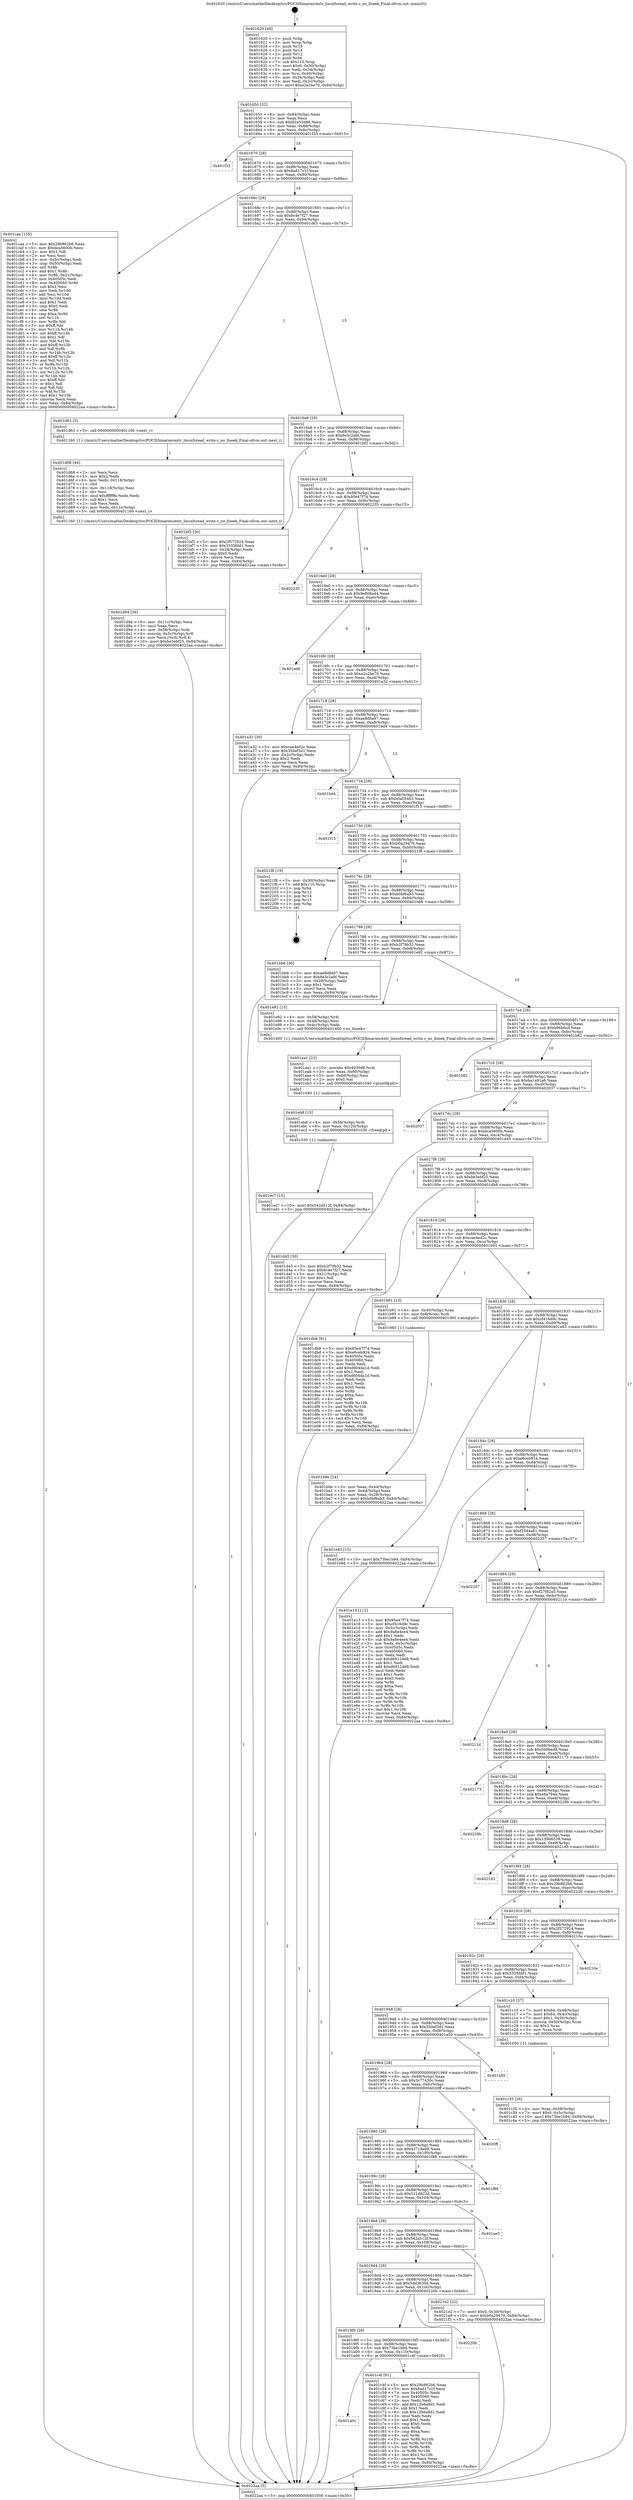 digraph "0x401620" {
  label = "0x401620 (/mnt/c/Users/mathe/Desktop/tcc/POCII/binaries/extr_linuxfsread_write.c_no_llseek_Final-ollvm.out::main(0))"
  labelloc = "t"
  node[shape=record]

  Entry [label="",width=0.3,height=0.3,shape=circle,fillcolor=black,style=filled]
  "0x401650" [label="{
     0x401650 [32]\l
     | [instrs]\l
     &nbsp;&nbsp;0x401650 \<+6\>: mov -0x84(%rbp),%eax\l
     &nbsp;&nbsp;0x401656 \<+2\>: mov %eax,%ecx\l
     &nbsp;&nbsp;0x401658 \<+6\>: sub $0x82e53d88,%ecx\l
     &nbsp;&nbsp;0x40165e \<+6\>: mov %eax,-0x88(%rbp)\l
     &nbsp;&nbsp;0x401664 \<+6\>: mov %ecx,-0x8c(%rbp)\l
     &nbsp;&nbsp;0x40166a \<+6\>: je 0000000000401f33 \<main+0x913\>\l
  }"]
  "0x401f33" [label="{
     0x401f33\l
  }", style=dashed]
  "0x401670" [label="{
     0x401670 [28]\l
     | [instrs]\l
     &nbsp;&nbsp;0x401670 \<+5\>: jmp 0000000000401675 \<main+0x55\>\l
     &nbsp;&nbsp;0x401675 \<+6\>: mov -0x88(%rbp),%eax\l
     &nbsp;&nbsp;0x40167b \<+5\>: sub $0x8ad17c1f,%eax\l
     &nbsp;&nbsp;0x401680 \<+6\>: mov %eax,-0x90(%rbp)\l
     &nbsp;&nbsp;0x401686 \<+6\>: je 0000000000401caa \<main+0x68a\>\l
  }"]
  Exit [label="",width=0.3,height=0.3,shape=circle,fillcolor=black,style=filled,peripheries=2]
  "0x401caa" [label="{
     0x401caa [155]\l
     | [instrs]\l
     &nbsp;&nbsp;0x401caa \<+5\>: mov $0x29b862b6,%eax\l
     &nbsp;&nbsp;0x401caf \<+5\>: mov $0xbca5600b,%ecx\l
     &nbsp;&nbsp;0x401cb4 \<+2\>: mov $0x1,%dl\l
     &nbsp;&nbsp;0x401cb6 \<+2\>: xor %esi,%esi\l
     &nbsp;&nbsp;0x401cb8 \<+3\>: mov -0x5c(%rbp),%edi\l
     &nbsp;&nbsp;0x401cbb \<+3\>: cmp -0x50(%rbp),%edi\l
     &nbsp;&nbsp;0x401cbe \<+4\>: setl %r8b\l
     &nbsp;&nbsp;0x401cc2 \<+4\>: and $0x1,%r8b\l
     &nbsp;&nbsp;0x401cc6 \<+4\>: mov %r8b,-0x21(%rbp)\l
     &nbsp;&nbsp;0x401cca \<+7\>: mov 0x40505c,%edi\l
     &nbsp;&nbsp;0x401cd1 \<+8\>: mov 0x405060,%r9d\l
     &nbsp;&nbsp;0x401cd9 \<+3\>: sub $0x1,%esi\l
     &nbsp;&nbsp;0x401cdc \<+3\>: mov %edi,%r10d\l
     &nbsp;&nbsp;0x401cdf \<+3\>: add %esi,%r10d\l
     &nbsp;&nbsp;0x401ce2 \<+4\>: imul %r10d,%edi\l
     &nbsp;&nbsp;0x401ce6 \<+3\>: and $0x1,%edi\l
     &nbsp;&nbsp;0x401ce9 \<+3\>: cmp $0x0,%edi\l
     &nbsp;&nbsp;0x401cec \<+4\>: sete %r8b\l
     &nbsp;&nbsp;0x401cf0 \<+4\>: cmp $0xa,%r9d\l
     &nbsp;&nbsp;0x401cf4 \<+4\>: setl %r11b\l
     &nbsp;&nbsp;0x401cf8 \<+3\>: mov %r8b,%bl\l
     &nbsp;&nbsp;0x401cfb \<+3\>: xor $0xff,%bl\l
     &nbsp;&nbsp;0x401cfe \<+3\>: mov %r11b,%r14b\l
     &nbsp;&nbsp;0x401d01 \<+4\>: xor $0xff,%r14b\l
     &nbsp;&nbsp;0x401d05 \<+3\>: xor $0x1,%dl\l
     &nbsp;&nbsp;0x401d08 \<+3\>: mov %bl,%r15b\l
     &nbsp;&nbsp;0x401d0b \<+4\>: and $0xff,%r15b\l
     &nbsp;&nbsp;0x401d0f \<+3\>: and %dl,%r8b\l
     &nbsp;&nbsp;0x401d12 \<+3\>: mov %r14b,%r12b\l
     &nbsp;&nbsp;0x401d15 \<+4\>: and $0xff,%r12b\l
     &nbsp;&nbsp;0x401d19 \<+3\>: and %dl,%r11b\l
     &nbsp;&nbsp;0x401d1c \<+3\>: or %r8b,%r15b\l
     &nbsp;&nbsp;0x401d1f \<+3\>: or %r11b,%r12b\l
     &nbsp;&nbsp;0x401d22 \<+3\>: xor %r12b,%r15b\l
     &nbsp;&nbsp;0x401d25 \<+3\>: or %r14b,%bl\l
     &nbsp;&nbsp;0x401d28 \<+3\>: xor $0xff,%bl\l
     &nbsp;&nbsp;0x401d2b \<+3\>: or $0x1,%dl\l
     &nbsp;&nbsp;0x401d2e \<+2\>: and %dl,%bl\l
     &nbsp;&nbsp;0x401d30 \<+3\>: or %bl,%r15b\l
     &nbsp;&nbsp;0x401d33 \<+4\>: test $0x1,%r15b\l
     &nbsp;&nbsp;0x401d37 \<+3\>: cmovne %ecx,%eax\l
     &nbsp;&nbsp;0x401d3a \<+6\>: mov %eax,-0x84(%rbp)\l
     &nbsp;&nbsp;0x401d40 \<+5\>: jmp 00000000004022aa \<main+0xc8a\>\l
  }"]
  "0x40168c" [label="{
     0x40168c [28]\l
     | [instrs]\l
     &nbsp;&nbsp;0x40168c \<+5\>: jmp 0000000000401691 \<main+0x71\>\l
     &nbsp;&nbsp;0x401691 \<+6\>: mov -0x88(%rbp),%eax\l
     &nbsp;&nbsp;0x401697 \<+5\>: sub $0x8c4e7f27,%eax\l
     &nbsp;&nbsp;0x40169c \<+6\>: mov %eax,-0x94(%rbp)\l
     &nbsp;&nbsp;0x4016a2 \<+6\>: je 0000000000401d63 \<main+0x743\>\l
  }"]
  "0x401ec7" [label="{
     0x401ec7 [15]\l
     | [instrs]\l
     &nbsp;&nbsp;0x401ec7 \<+10\>: movl $0x542a512f,-0x84(%rbp)\l
     &nbsp;&nbsp;0x401ed1 \<+5\>: jmp 00000000004022aa \<main+0xc8a\>\l
  }"]
  "0x401d63" [label="{
     0x401d63 [5]\l
     | [instrs]\l
     &nbsp;&nbsp;0x401d63 \<+5\>: call 0000000000401160 \<next_i\>\l
     | [calls]\l
     &nbsp;&nbsp;0x401160 \{1\} (/mnt/c/Users/mathe/Desktop/tcc/POCII/binaries/extr_linuxfsread_write.c_no_llseek_Final-ollvm.out::next_i)\l
  }"]
  "0x4016a8" [label="{
     0x4016a8 [28]\l
     | [instrs]\l
     &nbsp;&nbsp;0x4016a8 \<+5\>: jmp 00000000004016ad \<main+0x8d\>\l
     &nbsp;&nbsp;0x4016ad \<+6\>: mov -0x88(%rbp),%eax\l
     &nbsp;&nbsp;0x4016b3 \<+5\>: sub $0x8e3c2afd,%eax\l
     &nbsp;&nbsp;0x4016b8 \<+6\>: mov %eax,-0x98(%rbp)\l
     &nbsp;&nbsp;0x4016be \<+6\>: je 0000000000401bf2 \<main+0x5d2\>\l
  }"]
  "0x401eb8" [label="{
     0x401eb8 [15]\l
     | [instrs]\l
     &nbsp;&nbsp;0x401eb8 \<+4\>: mov -0x58(%rbp),%rdi\l
     &nbsp;&nbsp;0x401ebc \<+6\>: mov %eax,-0x120(%rbp)\l
     &nbsp;&nbsp;0x401ec2 \<+5\>: call 0000000000401030 \<free@plt\>\l
     | [calls]\l
     &nbsp;&nbsp;0x401030 \{1\} (unknown)\l
  }"]
  "0x401bf2" [label="{
     0x401bf2 [30]\l
     | [instrs]\l
     &nbsp;&nbsp;0x401bf2 \<+5\>: mov $0x2f572924,%eax\l
     &nbsp;&nbsp;0x401bf7 \<+5\>: mov $0x3335fdd1,%ecx\l
     &nbsp;&nbsp;0x401bfc \<+3\>: mov -0x28(%rbp),%edx\l
     &nbsp;&nbsp;0x401bff \<+3\>: cmp $0x0,%edx\l
     &nbsp;&nbsp;0x401c02 \<+3\>: cmove %ecx,%eax\l
     &nbsp;&nbsp;0x401c05 \<+6\>: mov %eax,-0x84(%rbp)\l
     &nbsp;&nbsp;0x401c0b \<+5\>: jmp 00000000004022aa \<main+0xc8a\>\l
  }"]
  "0x4016c4" [label="{
     0x4016c4 [28]\l
     | [instrs]\l
     &nbsp;&nbsp;0x4016c4 \<+5\>: jmp 00000000004016c9 \<main+0xa9\>\l
     &nbsp;&nbsp;0x4016c9 \<+6\>: mov -0x88(%rbp),%eax\l
     &nbsp;&nbsp;0x4016cf \<+5\>: sub $0x95e47f74,%eax\l
     &nbsp;&nbsp;0x4016d4 \<+6\>: mov %eax,-0x9c(%rbp)\l
     &nbsp;&nbsp;0x4016da \<+6\>: je 0000000000402235 \<main+0xc15\>\l
  }"]
  "0x401ea1" [label="{
     0x401ea1 [23]\l
     | [instrs]\l
     &nbsp;&nbsp;0x401ea1 \<+10\>: movabs $0x4030d6,%rdi\l
     &nbsp;&nbsp;0x401eab \<+3\>: mov %eax,-0x60(%rbp)\l
     &nbsp;&nbsp;0x401eae \<+3\>: mov -0x60(%rbp),%esi\l
     &nbsp;&nbsp;0x401eb1 \<+2\>: mov $0x0,%al\l
     &nbsp;&nbsp;0x401eb3 \<+5\>: call 0000000000401040 \<printf@plt\>\l
     | [calls]\l
     &nbsp;&nbsp;0x401040 \{1\} (unknown)\l
  }"]
  "0x402235" [label="{
     0x402235\l
  }", style=dashed]
  "0x4016e0" [label="{
     0x4016e0 [28]\l
     | [instrs]\l
     &nbsp;&nbsp;0x4016e0 \<+5\>: jmp 00000000004016e5 \<main+0xc5\>\l
     &nbsp;&nbsp;0x4016e5 \<+6\>: mov -0x88(%rbp),%eax\l
     &nbsp;&nbsp;0x4016eb \<+5\>: sub $0x9e808ad4,%eax\l
     &nbsp;&nbsp;0x4016f0 \<+6\>: mov %eax,-0xa0(%rbp)\l
     &nbsp;&nbsp;0x4016f6 \<+6\>: je 0000000000401ed6 \<main+0x8b6\>\l
  }"]
  "0x401d94" [label="{
     0x401d94 [36]\l
     | [instrs]\l
     &nbsp;&nbsp;0x401d94 \<+6\>: mov -0x11c(%rbp),%ecx\l
     &nbsp;&nbsp;0x401d9a \<+3\>: imul %eax,%ecx\l
     &nbsp;&nbsp;0x401d9d \<+4\>: mov -0x58(%rbp),%rdi\l
     &nbsp;&nbsp;0x401da1 \<+4\>: movslq -0x5c(%rbp),%r8\l
     &nbsp;&nbsp;0x401da5 \<+4\>: mov %ecx,(%rdi,%r8,4)\l
     &nbsp;&nbsp;0x401da9 \<+10\>: movl $0xbe3ebf25,-0x84(%rbp)\l
     &nbsp;&nbsp;0x401db3 \<+5\>: jmp 00000000004022aa \<main+0xc8a\>\l
  }"]
  "0x401ed6" [label="{
     0x401ed6\l
  }", style=dashed]
  "0x4016fc" [label="{
     0x4016fc [28]\l
     | [instrs]\l
     &nbsp;&nbsp;0x4016fc \<+5\>: jmp 0000000000401701 \<main+0xe1\>\l
     &nbsp;&nbsp;0x401701 \<+6\>: mov -0x88(%rbp),%eax\l
     &nbsp;&nbsp;0x401707 \<+5\>: sub $0xa2e2be70,%eax\l
     &nbsp;&nbsp;0x40170c \<+6\>: mov %eax,-0xa4(%rbp)\l
     &nbsp;&nbsp;0x401712 \<+6\>: je 0000000000401a32 \<main+0x412\>\l
  }"]
  "0x401d68" [label="{
     0x401d68 [44]\l
     | [instrs]\l
     &nbsp;&nbsp;0x401d68 \<+2\>: xor %ecx,%ecx\l
     &nbsp;&nbsp;0x401d6a \<+5\>: mov $0x2,%edx\l
     &nbsp;&nbsp;0x401d6f \<+6\>: mov %edx,-0x118(%rbp)\l
     &nbsp;&nbsp;0x401d75 \<+1\>: cltd\l
     &nbsp;&nbsp;0x401d76 \<+6\>: mov -0x118(%rbp),%esi\l
     &nbsp;&nbsp;0x401d7c \<+2\>: idiv %esi\l
     &nbsp;&nbsp;0x401d7e \<+6\>: imul $0xfffffffe,%edx,%edx\l
     &nbsp;&nbsp;0x401d84 \<+3\>: sub $0x1,%ecx\l
     &nbsp;&nbsp;0x401d87 \<+2\>: sub %ecx,%edx\l
     &nbsp;&nbsp;0x401d89 \<+6\>: mov %edx,-0x11c(%rbp)\l
     &nbsp;&nbsp;0x401d8f \<+5\>: call 0000000000401160 \<next_i\>\l
     | [calls]\l
     &nbsp;&nbsp;0x401160 \{1\} (/mnt/c/Users/mathe/Desktop/tcc/POCII/binaries/extr_linuxfsread_write.c_no_llseek_Final-ollvm.out::next_i)\l
  }"]
  "0x401a32" [label="{
     0x401a32 [30]\l
     | [instrs]\l
     &nbsp;&nbsp;0x401a32 \<+5\>: mov $0xcae4ed2c,%eax\l
     &nbsp;&nbsp;0x401a37 \<+5\>: mov $0x350ef3d1,%ecx\l
     &nbsp;&nbsp;0x401a3c \<+3\>: mov -0x2c(%rbp),%edx\l
     &nbsp;&nbsp;0x401a3f \<+3\>: cmp $0x2,%edx\l
     &nbsp;&nbsp;0x401a42 \<+3\>: cmovne %ecx,%eax\l
     &nbsp;&nbsp;0x401a45 \<+6\>: mov %eax,-0x84(%rbp)\l
     &nbsp;&nbsp;0x401a4b \<+5\>: jmp 00000000004022aa \<main+0xc8a\>\l
  }"]
  "0x401718" [label="{
     0x401718 [28]\l
     | [instrs]\l
     &nbsp;&nbsp;0x401718 \<+5\>: jmp 000000000040171d \<main+0xfd\>\l
     &nbsp;&nbsp;0x40171d \<+6\>: mov -0x88(%rbp),%eax\l
     &nbsp;&nbsp;0x401723 \<+5\>: sub $0xae8d8a97,%eax\l
     &nbsp;&nbsp;0x401728 \<+6\>: mov %eax,-0xa8(%rbp)\l
     &nbsp;&nbsp;0x40172e \<+6\>: je 0000000000401bd4 \<main+0x5b4\>\l
  }"]
  "0x4022aa" [label="{
     0x4022aa [5]\l
     | [instrs]\l
     &nbsp;&nbsp;0x4022aa \<+5\>: jmp 0000000000401650 \<main+0x30\>\l
  }"]
  "0x401620" [label="{
     0x401620 [48]\l
     | [instrs]\l
     &nbsp;&nbsp;0x401620 \<+1\>: push %rbp\l
     &nbsp;&nbsp;0x401621 \<+3\>: mov %rsp,%rbp\l
     &nbsp;&nbsp;0x401624 \<+2\>: push %r15\l
     &nbsp;&nbsp;0x401626 \<+2\>: push %r14\l
     &nbsp;&nbsp;0x401628 \<+2\>: push %r12\l
     &nbsp;&nbsp;0x40162a \<+1\>: push %rbx\l
     &nbsp;&nbsp;0x40162b \<+7\>: sub $0x110,%rsp\l
     &nbsp;&nbsp;0x401632 \<+7\>: movl $0x0,-0x30(%rbp)\l
     &nbsp;&nbsp;0x401639 \<+3\>: mov %edi,-0x34(%rbp)\l
     &nbsp;&nbsp;0x40163c \<+4\>: mov %rsi,-0x40(%rbp)\l
     &nbsp;&nbsp;0x401640 \<+3\>: mov -0x34(%rbp),%edi\l
     &nbsp;&nbsp;0x401643 \<+3\>: mov %edi,-0x2c(%rbp)\l
     &nbsp;&nbsp;0x401646 \<+10\>: movl $0xa2e2be70,-0x84(%rbp)\l
  }"]
  "0x401a0c" [label="{
     0x401a0c\l
  }", style=dashed]
  "0x401bd4" [label="{
     0x401bd4\l
  }", style=dashed]
  "0x401734" [label="{
     0x401734 [28]\l
     | [instrs]\l
     &nbsp;&nbsp;0x401734 \<+5\>: jmp 0000000000401739 \<main+0x119\>\l
     &nbsp;&nbsp;0x401739 \<+6\>: mov -0x88(%rbp),%eax\l
     &nbsp;&nbsp;0x40173f \<+5\>: sub $0xb0a05463,%eax\l
     &nbsp;&nbsp;0x401744 \<+6\>: mov %eax,-0xac(%rbp)\l
     &nbsp;&nbsp;0x40174a \<+6\>: je 0000000000401f15 \<main+0x8f5\>\l
  }"]
  "0x401c4f" [label="{
     0x401c4f [91]\l
     | [instrs]\l
     &nbsp;&nbsp;0x401c4f \<+5\>: mov $0x29b862b6,%eax\l
     &nbsp;&nbsp;0x401c54 \<+5\>: mov $0x8ad17c1f,%ecx\l
     &nbsp;&nbsp;0x401c59 \<+7\>: mov 0x40505c,%edx\l
     &nbsp;&nbsp;0x401c60 \<+7\>: mov 0x405060,%esi\l
     &nbsp;&nbsp;0x401c67 \<+2\>: mov %edx,%edi\l
     &nbsp;&nbsp;0x401c69 \<+6\>: add $0x12b6a8d1,%edi\l
     &nbsp;&nbsp;0x401c6f \<+3\>: sub $0x1,%edi\l
     &nbsp;&nbsp;0x401c72 \<+6\>: sub $0x12b6a8d1,%edi\l
     &nbsp;&nbsp;0x401c78 \<+3\>: imul %edi,%edx\l
     &nbsp;&nbsp;0x401c7b \<+3\>: and $0x1,%edx\l
     &nbsp;&nbsp;0x401c7e \<+3\>: cmp $0x0,%edx\l
     &nbsp;&nbsp;0x401c81 \<+4\>: sete %r8b\l
     &nbsp;&nbsp;0x401c85 \<+3\>: cmp $0xa,%esi\l
     &nbsp;&nbsp;0x401c88 \<+4\>: setl %r9b\l
     &nbsp;&nbsp;0x401c8c \<+3\>: mov %r8b,%r10b\l
     &nbsp;&nbsp;0x401c8f \<+3\>: and %r9b,%r10b\l
     &nbsp;&nbsp;0x401c92 \<+3\>: xor %r9b,%r8b\l
     &nbsp;&nbsp;0x401c95 \<+3\>: or %r8b,%r10b\l
     &nbsp;&nbsp;0x401c98 \<+4\>: test $0x1,%r10b\l
     &nbsp;&nbsp;0x401c9c \<+3\>: cmovne %ecx,%eax\l
     &nbsp;&nbsp;0x401c9f \<+6\>: mov %eax,-0x84(%rbp)\l
     &nbsp;&nbsp;0x401ca5 \<+5\>: jmp 00000000004022aa \<main+0xc8a\>\l
  }"]
  "0x401f15" [label="{
     0x401f15\l
  }", style=dashed]
  "0x401750" [label="{
     0x401750 [28]\l
     | [instrs]\l
     &nbsp;&nbsp;0x401750 \<+5\>: jmp 0000000000401755 \<main+0x135\>\l
     &nbsp;&nbsp;0x401755 \<+6\>: mov -0x88(%rbp),%eax\l
     &nbsp;&nbsp;0x40175b \<+5\>: sub $0xb0a29479,%eax\l
     &nbsp;&nbsp;0x401760 \<+6\>: mov %eax,-0xb0(%rbp)\l
     &nbsp;&nbsp;0x401766 \<+6\>: je 00000000004021f8 \<main+0xbd8\>\l
  }"]
  "0x4019f0" [label="{
     0x4019f0 [28]\l
     | [instrs]\l
     &nbsp;&nbsp;0x4019f0 \<+5\>: jmp 00000000004019f5 \<main+0x3d5\>\l
     &nbsp;&nbsp;0x4019f5 \<+6\>: mov -0x88(%rbp),%eax\l
     &nbsp;&nbsp;0x4019fb \<+5\>: sub $0x73be1b94,%eax\l
     &nbsp;&nbsp;0x401a00 \<+6\>: mov %eax,-0x110(%rbp)\l
     &nbsp;&nbsp;0x401a06 \<+6\>: je 0000000000401c4f \<main+0x62f\>\l
  }"]
  "0x4021f8" [label="{
     0x4021f8 [19]\l
     | [instrs]\l
     &nbsp;&nbsp;0x4021f8 \<+3\>: mov -0x30(%rbp),%eax\l
     &nbsp;&nbsp;0x4021fb \<+7\>: add $0x110,%rsp\l
     &nbsp;&nbsp;0x402202 \<+1\>: pop %rbx\l
     &nbsp;&nbsp;0x402203 \<+2\>: pop %r12\l
     &nbsp;&nbsp;0x402205 \<+2\>: pop %r14\l
     &nbsp;&nbsp;0x402207 \<+2\>: pop %r15\l
     &nbsp;&nbsp;0x402209 \<+1\>: pop %rbp\l
     &nbsp;&nbsp;0x40220a \<+1\>: ret\l
  }"]
  "0x40176c" [label="{
     0x40176c [28]\l
     | [instrs]\l
     &nbsp;&nbsp;0x40176c \<+5\>: jmp 0000000000401771 \<main+0x151\>\l
     &nbsp;&nbsp;0x401771 \<+6\>: mov -0x88(%rbp),%eax\l
     &nbsp;&nbsp;0x401777 \<+5\>: sub $0xb0bf6ab3,%eax\l
     &nbsp;&nbsp;0x40177c \<+6\>: mov %eax,-0xb4(%rbp)\l
     &nbsp;&nbsp;0x401782 \<+6\>: je 0000000000401bb6 \<main+0x596\>\l
  }"]
  "0x40220b" [label="{
     0x40220b\l
  }", style=dashed]
  "0x401bb6" [label="{
     0x401bb6 [30]\l
     | [instrs]\l
     &nbsp;&nbsp;0x401bb6 \<+5\>: mov $0xae8d8a97,%eax\l
     &nbsp;&nbsp;0x401bbb \<+5\>: mov $0x8e3c2afd,%ecx\l
     &nbsp;&nbsp;0x401bc0 \<+3\>: mov -0x28(%rbp),%edx\l
     &nbsp;&nbsp;0x401bc3 \<+3\>: cmp $0x1,%edx\l
     &nbsp;&nbsp;0x401bc6 \<+3\>: cmovl %ecx,%eax\l
     &nbsp;&nbsp;0x401bc9 \<+6\>: mov %eax,-0x84(%rbp)\l
     &nbsp;&nbsp;0x401bcf \<+5\>: jmp 00000000004022aa \<main+0xc8a\>\l
  }"]
  "0x401788" [label="{
     0x401788 [28]\l
     | [instrs]\l
     &nbsp;&nbsp;0x401788 \<+5\>: jmp 000000000040178d \<main+0x16d\>\l
     &nbsp;&nbsp;0x40178d \<+6\>: mov -0x88(%rbp),%eax\l
     &nbsp;&nbsp;0x401793 \<+5\>: sub $0xb2f79b32,%eax\l
     &nbsp;&nbsp;0x401798 \<+6\>: mov %eax,-0xb8(%rbp)\l
     &nbsp;&nbsp;0x40179e \<+6\>: je 0000000000401e92 \<main+0x872\>\l
  }"]
  "0x4019d4" [label="{
     0x4019d4 [28]\l
     | [instrs]\l
     &nbsp;&nbsp;0x4019d4 \<+5\>: jmp 00000000004019d9 \<main+0x3b9\>\l
     &nbsp;&nbsp;0x4019d9 \<+6\>: mov -0x88(%rbp),%eax\l
     &nbsp;&nbsp;0x4019df \<+5\>: sub $0x5dd3630d,%eax\l
     &nbsp;&nbsp;0x4019e4 \<+6\>: mov %eax,-0x10c(%rbp)\l
     &nbsp;&nbsp;0x4019ea \<+6\>: je 000000000040220b \<main+0xbeb\>\l
  }"]
  "0x401e92" [label="{
     0x401e92 [15]\l
     | [instrs]\l
     &nbsp;&nbsp;0x401e92 \<+4\>: mov -0x58(%rbp),%rdi\l
     &nbsp;&nbsp;0x401e96 \<+3\>: mov -0x48(%rbp),%esi\l
     &nbsp;&nbsp;0x401e99 \<+3\>: mov -0x4c(%rbp),%edx\l
     &nbsp;&nbsp;0x401e9c \<+5\>: call 0000000000401400 \<no_llseek\>\l
     | [calls]\l
     &nbsp;&nbsp;0x401400 \{1\} (/mnt/c/Users/mathe/Desktop/tcc/POCII/binaries/extr_linuxfsread_write.c_no_llseek_Final-ollvm.out::no_llseek)\l
  }"]
  "0x4017a4" [label="{
     0x4017a4 [28]\l
     | [instrs]\l
     &nbsp;&nbsp;0x4017a4 \<+5\>: jmp 00000000004017a9 \<main+0x189\>\l
     &nbsp;&nbsp;0x4017a9 \<+6\>: mov -0x88(%rbp),%eax\l
     &nbsp;&nbsp;0x4017af \<+5\>: sub $0xb96bfccf,%eax\l
     &nbsp;&nbsp;0x4017b4 \<+6\>: mov %eax,-0xbc(%rbp)\l
     &nbsp;&nbsp;0x4017ba \<+6\>: je 0000000000401b82 \<main+0x562\>\l
  }"]
  "0x4021e2" [label="{
     0x4021e2 [22]\l
     | [instrs]\l
     &nbsp;&nbsp;0x4021e2 \<+7\>: movl $0x0,-0x30(%rbp)\l
     &nbsp;&nbsp;0x4021e9 \<+10\>: movl $0xb0a29479,-0x84(%rbp)\l
     &nbsp;&nbsp;0x4021f3 \<+5\>: jmp 00000000004022aa \<main+0xc8a\>\l
  }"]
  "0x401b82" [label="{
     0x401b82\l
  }", style=dashed]
  "0x4017c0" [label="{
     0x4017c0 [28]\l
     | [instrs]\l
     &nbsp;&nbsp;0x4017c0 \<+5\>: jmp 00000000004017c5 \<main+0x1a5\>\l
     &nbsp;&nbsp;0x4017c5 \<+6\>: mov -0x88(%rbp),%eax\l
     &nbsp;&nbsp;0x4017cb \<+5\>: sub $0xba1a91a6,%eax\l
     &nbsp;&nbsp;0x4017d0 \<+6\>: mov %eax,-0xc0(%rbp)\l
     &nbsp;&nbsp;0x4017d6 \<+6\>: je 0000000000402037 \<main+0xa17\>\l
  }"]
  "0x4019b8" [label="{
     0x4019b8 [28]\l
     | [instrs]\l
     &nbsp;&nbsp;0x4019b8 \<+5\>: jmp 00000000004019bd \<main+0x39d\>\l
     &nbsp;&nbsp;0x4019bd \<+6\>: mov -0x88(%rbp),%eax\l
     &nbsp;&nbsp;0x4019c3 \<+5\>: sub $0x542a512f,%eax\l
     &nbsp;&nbsp;0x4019c8 \<+6\>: mov %eax,-0x108(%rbp)\l
     &nbsp;&nbsp;0x4019ce \<+6\>: je 00000000004021e2 \<main+0xbc2\>\l
  }"]
  "0x402037" [label="{
     0x402037\l
  }", style=dashed]
  "0x4017dc" [label="{
     0x4017dc [28]\l
     | [instrs]\l
     &nbsp;&nbsp;0x4017dc \<+5\>: jmp 00000000004017e1 \<main+0x1c1\>\l
     &nbsp;&nbsp;0x4017e1 \<+6\>: mov -0x88(%rbp),%eax\l
     &nbsp;&nbsp;0x4017e7 \<+5\>: sub $0xbca5600b,%eax\l
     &nbsp;&nbsp;0x4017ec \<+6\>: mov %eax,-0xc4(%rbp)\l
     &nbsp;&nbsp;0x4017f2 \<+6\>: je 0000000000401d45 \<main+0x725\>\l
  }"]
  "0x401ae3" [label="{
     0x401ae3\l
  }", style=dashed]
  "0x401d45" [label="{
     0x401d45 [30]\l
     | [instrs]\l
     &nbsp;&nbsp;0x401d45 \<+5\>: mov $0xb2f79b32,%eax\l
     &nbsp;&nbsp;0x401d4a \<+5\>: mov $0x8c4e7f27,%ecx\l
     &nbsp;&nbsp;0x401d4f \<+3\>: mov -0x21(%rbp),%dl\l
     &nbsp;&nbsp;0x401d52 \<+3\>: test $0x1,%dl\l
     &nbsp;&nbsp;0x401d55 \<+3\>: cmovne %ecx,%eax\l
     &nbsp;&nbsp;0x401d58 \<+6\>: mov %eax,-0x84(%rbp)\l
     &nbsp;&nbsp;0x401d5e \<+5\>: jmp 00000000004022aa \<main+0xc8a\>\l
  }"]
  "0x4017f8" [label="{
     0x4017f8 [28]\l
     | [instrs]\l
     &nbsp;&nbsp;0x4017f8 \<+5\>: jmp 00000000004017fd \<main+0x1dd\>\l
     &nbsp;&nbsp;0x4017fd \<+6\>: mov -0x88(%rbp),%eax\l
     &nbsp;&nbsp;0x401803 \<+5\>: sub $0xbe3ebf25,%eax\l
     &nbsp;&nbsp;0x401808 \<+6\>: mov %eax,-0xc8(%rbp)\l
     &nbsp;&nbsp;0x40180e \<+6\>: je 0000000000401db8 \<main+0x798\>\l
  }"]
  "0x40199c" [label="{
     0x40199c [28]\l
     | [instrs]\l
     &nbsp;&nbsp;0x40199c \<+5\>: jmp 00000000004019a1 \<main+0x381\>\l
     &nbsp;&nbsp;0x4019a1 \<+6\>: mov -0x88(%rbp),%eax\l
     &nbsp;&nbsp;0x4019a7 \<+5\>: sub $0x511d823d,%eax\l
     &nbsp;&nbsp;0x4019ac \<+6\>: mov %eax,-0x104(%rbp)\l
     &nbsp;&nbsp;0x4019b2 \<+6\>: je 0000000000401ae3 \<main+0x4c3\>\l
  }"]
  "0x401db8" [label="{
     0x401db8 [91]\l
     | [instrs]\l
     &nbsp;&nbsp;0x401db8 \<+5\>: mov $0x95e47f74,%eax\l
     &nbsp;&nbsp;0x401dbd \<+5\>: mov $0xe6ceb934,%ecx\l
     &nbsp;&nbsp;0x401dc2 \<+7\>: mov 0x40505c,%edx\l
     &nbsp;&nbsp;0x401dc9 \<+7\>: mov 0x405060,%esi\l
     &nbsp;&nbsp;0x401dd0 \<+2\>: mov %edx,%edi\l
     &nbsp;&nbsp;0x401dd2 \<+6\>: add $0xd604da1d,%edi\l
     &nbsp;&nbsp;0x401dd8 \<+3\>: sub $0x1,%edi\l
     &nbsp;&nbsp;0x401ddb \<+6\>: sub $0xd604da1d,%edi\l
     &nbsp;&nbsp;0x401de1 \<+3\>: imul %edi,%edx\l
     &nbsp;&nbsp;0x401de4 \<+3\>: and $0x1,%edx\l
     &nbsp;&nbsp;0x401de7 \<+3\>: cmp $0x0,%edx\l
     &nbsp;&nbsp;0x401dea \<+4\>: sete %r8b\l
     &nbsp;&nbsp;0x401dee \<+3\>: cmp $0xa,%esi\l
     &nbsp;&nbsp;0x401df1 \<+4\>: setl %r9b\l
     &nbsp;&nbsp;0x401df5 \<+3\>: mov %r8b,%r10b\l
     &nbsp;&nbsp;0x401df8 \<+3\>: and %r9b,%r10b\l
     &nbsp;&nbsp;0x401dfb \<+3\>: xor %r9b,%r8b\l
     &nbsp;&nbsp;0x401dfe \<+3\>: or %r8b,%r10b\l
     &nbsp;&nbsp;0x401e01 \<+4\>: test $0x1,%r10b\l
     &nbsp;&nbsp;0x401e05 \<+3\>: cmovne %ecx,%eax\l
     &nbsp;&nbsp;0x401e08 \<+6\>: mov %eax,-0x84(%rbp)\l
     &nbsp;&nbsp;0x401e0e \<+5\>: jmp 00000000004022aa \<main+0xc8a\>\l
  }"]
  "0x401814" [label="{
     0x401814 [28]\l
     | [instrs]\l
     &nbsp;&nbsp;0x401814 \<+5\>: jmp 0000000000401819 \<main+0x1f9\>\l
     &nbsp;&nbsp;0x401819 \<+6\>: mov -0x88(%rbp),%eax\l
     &nbsp;&nbsp;0x40181f \<+5\>: sub $0xcae4ed2c,%eax\l
     &nbsp;&nbsp;0x401824 \<+6\>: mov %eax,-0xcc(%rbp)\l
     &nbsp;&nbsp;0x40182a \<+6\>: je 0000000000401b91 \<main+0x571\>\l
  }"]
  "0x401f88" [label="{
     0x401f88\l
  }", style=dashed]
  "0x401b91" [label="{
     0x401b91 [13]\l
     | [instrs]\l
     &nbsp;&nbsp;0x401b91 \<+4\>: mov -0x40(%rbp),%rax\l
     &nbsp;&nbsp;0x401b95 \<+4\>: mov 0x8(%rax),%rdi\l
     &nbsp;&nbsp;0x401b99 \<+5\>: call 0000000000401060 \<atoi@plt\>\l
     | [calls]\l
     &nbsp;&nbsp;0x401060 \{1\} (unknown)\l
  }"]
  "0x401830" [label="{
     0x401830 [28]\l
     | [instrs]\l
     &nbsp;&nbsp;0x401830 \<+5\>: jmp 0000000000401835 \<main+0x215\>\l
     &nbsp;&nbsp;0x401835 \<+6\>: mov -0x88(%rbp),%eax\l
     &nbsp;&nbsp;0x40183b \<+5\>: sub $0xcf416d9c,%eax\l
     &nbsp;&nbsp;0x401840 \<+6\>: mov %eax,-0xd0(%rbp)\l
     &nbsp;&nbsp;0x401846 \<+6\>: je 0000000000401e83 \<main+0x863\>\l
  }"]
  "0x401b9e" [label="{
     0x401b9e [24]\l
     | [instrs]\l
     &nbsp;&nbsp;0x401b9e \<+3\>: mov %eax,-0x44(%rbp)\l
     &nbsp;&nbsp;0x401ba1 \<+3\>: mov -0x44(%rbp),%eax\l
     &nbsp;&nbsp;0x401ba4 \<+3\>: mov %eax,-0x28(%rbp)\l
     &nbsp;&nbsp;0x401ba7 \<+10\>: movl $0xb0bf6ab3,-0x84(%rbp)\l
     &nbsp;&nbsp;0x401bb1 \<+5\>: jmp 00000000004022aa \<main+0xc8a\>\l
  }"]
  "0x401980" [label="{
     0x401980 [28]\l
     | [instrs]\l
     &nbsp;&nbsp;0x401980 \<+5\>: jmp 0000000000401985 \<main+0x365\>\l
     &nbsp;&nbsp;0x401985 \<+6\>: mov -0x88(%rbp),%eax\l
     &nbsp;&nbsp;0x40198b \<+5\>: sub $0x43718e08,%eax\l
     &nbsp;&nbsp;0x401990 \<+6\>: mov %eax,-0x100(%rbp)\l
     &nbsp;&nbsp;0x401996 \<+6\>: je 0000000000401f88 \<main+0x968\>\l
  }"]
  "0x401e83" [label="{
     0x401e83 [15]\l
     | [instrs]\l
     &nbsp;&nbsp;0x401e83 \<+10\>: movl $0x73be1b94,-0x84(%rbp)\l
     &nbsp;&nbsp;0x401e8d \<+5\>: jmp 00000000004022aa \<main+0xc8a\>\l
  }"]
  "0x40184c" [label="{
     0x40184c [28]\l
     | [instrs]\l
     &nbsp;&nbsp;0x40184c \<+5\>: jmp 0000000000401851 \<main+0x231\>\l
     &nbsp;&nbsp;0x401851 \<+6\>: mov -0x88(%rbp),%eax\l
     &nbsp;&nbsp;0x401857 \<+5\>: sub $0xe6ceb934,%eax\l
     &nbsp;&nbsp;0x40185c \<+6\>: mov %eax,-0xd4(%rbp)\l
     &nbsp;&nbsp;0x401862 \<+6\>: je 0000000000401e13 \<main+0x7f3\>\l
  }"]
  "0x4020ff" [label="{
     0x4020ff\l
  }", style=dashed]
  "0x401e13" [label="{
     0x401e13 [112]\l
     | [instrs]\l
     &nbsp;&nbsp;0x401e13 \<+5\>: mov $0x95e47f74,%eax\l
     &nbsp;&nbsp;0x401e18 \<+5\>: mov $0xcf416d9c,%ecx\l
     &nbsp;&nbsp;0x401e1d \<+3\>: mov -0x5c(%rbp),%edx\l
     &nbsp;&nbsp;0x401e20 \<+6\>: add $0x9a8e4ee4,%edx\l
     &nbsp;&nbsp;0x401e26 \<+3\>: add $0x1,%edx\l
     &nbsp;&nbsp;0x401e29 \<+6\>: sub $0x9a8e4ee4,%edx\l
     &nbsp;&nbsp;0x401e2f \<+3\>: mov %edx,-0x5c(%rbp)\l
     &nbsp;&nbsp;0x401e32 \<+7\>: mov 0x40505c,%edx\l
     &nbsp;&nbsp;0x401e39 \<+7\>: mov 0x405060,%esi\l
     &nbsp;&nbsp;0x401e40 \<+2\>: mov %edx,%edi\l
     &nbsp;&nbsp;0x401e42 \<+6\>: sub $0xd6912468,%edi\l
     &nbsp;&nbsp;0x401e48 \<+3\>: sub $0x1,%edi\l
     &nbsp;&nbsp;0x401e4b \<+6\>: add $0xd6912468,%edi\l
     &nbsp;&nbsp;0x401e51 \<+3\>: imul %edi,%edx\l
     &nbsp;&nbsp;0x401e54 \<+3\>: and $0x1,%edx\l
     &nbsp;&nbsp;0x401e57 \<+3\>: cmp $0x0,%edx\l
     &nbsp;&nbsp;0x401e5a \<+4\>: sete %r8b\l
     &nbsp;&nbsp;0x401e5e \<+3\>: cmp $0xa,%esi\l
     &nbsp;&nbsp;0x401e61 \<+4\>: setl %r9b\l
     &nbsp;&nbsp;0x401e65 \<+3\>: mov %r8b,%r10b\l
     &nbsp;&nbsp;0x401e68 \<+3\>: and %r9b,%r10b\l
     &nbsp;&nbsp;0x401e6b \<+3\>: xor %r9b,%r8b\l
     &nbsp;&nbsp;0x401e6e \<+3\>: or %r8b,%r10b\l
     &nbsp;&nbsp;0x401e71 \<+4\>: test $0x1,%r10b\l
     &nbsp;&nbsp;0x401e75 \<+3\>: cmovne %ecx,%eax\l
     &nbsp;&nbsp;0x401e78 \<+6\>: mov %eax,-0x84(%rbp)\l
     &nbsp;&nbsp;0x401e7e \<+5\>: jmp 00000000004022aa \<main+0xc8a\>\l
  }"]
  "0x401868" [label="{
     0x401868 [28]\l
     | [instrs]\l
     &nbsp;&nbsp;0x401868 \<+5\>: jmp 000000000040186d \<main+0x24d\>\l
     &nbsp;&nbsp;0x40186d \<+6\>: mov -0x88(%rbp),%eax\l
     &nbsp;&nbsp;0x401873 \<+5\>: sub $0xf2384a81,%eax\l
     &nbsp;&nbsp;0x401878 \<+6\>: mov %eax,-0xd8(%rbp)\l
     &nbsp;&nbsp;0x40187e \<+6\>: je 0000000000402257 \<main+0xc37\>\l
  }"]
  "0x401964" [label="{
     0x401964 [28]\l
     | [instrs]\l
     &nbsp;&nbsp;0x401964 \<+5\>: jmp 0000000000401969 \<main+0x349\>\l
     &nbsp;&nbsp;0x401969 \<+6\>: mov -0x88(%rbp),%eax\l
     &nbsp;&nbsp;0x40196f \<+5\>: sub $0x3c77430c,%eax\l
     &nbsp;&nbsp;0x401974 \<+6\>: mov %eax,-0xfc(%rbp)\l
     &nbsp;&nbsp;0x40197a \<+6\>: je 00000000004020ff \<main+0xadf\>\l
  }"]
  "0x402257" [label="{
     0x402257\l
  }", style=dashed]
  "0x401884" [label="{
     0x401884 [28]\l
     | [instrs]\l
     &nbsp;&nbsp;0x401884 \<+5\>: jmp 0000000000401889 \<main+0x269\>\l
     &nbsp;&nbsp;0x401889 \<+6\>: mov -0x88(%rbp),%eax\l
     &nbsp;&nbsp;0x40188f \<+5\>: sub $0xf27f82a5,%eax\l
     &nbsp;&nbsp;0x401894 \<+6\>: mov %eax,-0xdc(%rbp)\l
     &nbsp;&nbsp;0x40189a \<+6\>: je 000000000040211d \<main+0xafd\>\l
  }"]
  "0x401a50" [label="{
     0x401a50\l
  }", style=dashed]
  "0x40211d" [label="{
     0x40211d\l
  }", style=dashed]
  "0x4018a0" [label="{
     0x4018a0 [28]\l
     | [instrs]\l
     &nbsp;&nbsp;0x4018a0 \<+5\>: jmp 00000000004018a5 \<main+0x285\>\l
     &nbsp;&nbsp;0x4018a5 \<+6\>: mov -0x88(%rbp),%eax\l
     &nbsp;&nbsp;0x4018ab \<+5\>: sub $0x5b9bed8,%eax\l
     &nbsp;&nbsp;0x4018b0 \<+6\>: mov %eax,-0xe0(%rbp)\l
     &nbsp;&nbsp;0x4018b6 \<+6\>: je 0000000000402173 \<main+0xb53\>\l
  }"]
  "0x401c35" [label="{
     0x401c35 [26]\l
     | [instrs]\l
     &nbsp;&nbsp;0x401c35 \<+4\>: mov %rax,-0x58(%rbp)\l
     &nbsp;&nbsp;0x401c39 \<+7\>: movl $0x0,-0x5c(%rbp)\l
     &nbsp;&nbsp;0x401c40 \<+10\>: movl $0x73be1b94,-0x84(%rbp)\l
     &nbsp;&nbsp;0x401c4a \<+5\>: jmp 00000000004022aa \<main+0xc8a\>\l
  }"]
  "0x402173" [label="{
     0x402173\l
  }", style=dashed]
  "0x4018bc" [label="{
     0x4018bc [28]\l
     | [instrs]\l
     &nbsp;&nbsp;0x4018bc \<+5\>: jmp 00000000004018c1 \<main+0x2a1\>\l
     &nbsp;&nbsp;0x4018c1 \<+6\>: mov -0x88(%rbp),%eax\l
     &nbsp;&nbsp;0x4018c7 \<+5\>: sub $0xe8a784e,%eax\l
     &nbsp;&nbsp;0x4018cc \<+6\>: mov %eax,-0xe4(%rbp)\l
     &nbsp;&nbsp;0x4018d2 \<+6\>: je 000000000040229b \<main+0xc7b\>\l
  }"]
  "0x401948" [label="{
     0x401948 [28]\l
     | [instrs]\l
     &nbsp;&nbsp;0x401948 \<+5\>: jmp 000000000040194d \<main+0x32d\>\l
     &nbsp;&nbsp;0x40194d \<+6\>: mov -0x88(%rbp),%eax\l
     &nbsp;&nbsp;0x401953 \<+5\>: sub $0x350ef3d1,%eax\l
     &nbsp;&nbsp;0x401958 \<+6\>: mov %eax,-0xf8(%rbp)\l
     &nbsp;&nbsp;0x40195e \<+6\>: je 0000000000401a50 \<main+0x430\>\l
  }"]
  "0x40229b" [label="{
     0x40229b\l
  }", style=dashed]
  "0x4018d8" [label="{
     0x4018d8 [28]\l
     | [instrs]\l
     &nbsp;&nbsp;0x4018d8 \<+5\>: jmp 00000000004018dd \<main+0x2bd\>\l
     &nbsp;&nbsp;0x4018dd \<+6\>: mov -0x88(%rbp),%eax\l
     &nbsp;&nbsp;0x4018e3 \<+5\>: sub $0x159b6539,%eax\l
     &nbsp;&nbsp;0x4018e8 \<+6\>: mov %eax,-0xe8(%rbp)\l
     &nbsp;&nbsp;0x4018ee \<+6\>: je 00000000004021d3 \<main+0xbb3\>\l
  }"]
  "0x401c10" [label="{
     0x401c10 [37]\l
     | [instrs]\l
     &nbsp;&nbsp;0x401c10 \<+7\>: movl $0x64,-0x48(%rbp)\l
     &nbsp;&nbsp;0x401c17 \<+7\>: movl $0x64,-0x4c(%rbp)\l
     &nbsp;&nbsp;0x401c1e \<+7\>: movl $0x1,-0x50(%rbp)\l
     &nbsp;&nbsp;0x401c25 \<+4\>: movslq -0x50(%rbp),%rax\l
     &nbsp;&nbsp;0x401c29 \<+4\>: shl $0x2,%rax\l
     &nbsp;&nbsp;0x401c2d \<+3\>: mov %rax,%rdi\l
     &nbsp;&nbsp;0x401c30 \<+5\>: call 0000000000401050 \<malloc@plt\>\l
     | [calls]\l
     &nbsp;&nbsp;0x401050 \{1\} (unknown)\l
  }"]
  "0x4021d3" [label="{
     0x4021d3\l
  }", style=dashed]
  "0x4018f4" [label="{
     0x4018f4 [28]\l
     | [instrs]\l
     &nbsp;&nbsp;0x4018f4 \<+5\>: jmp 00000000004018f9 \<main+0x2d9\>\l
     &nbsp;&nbsp;0x4018f9 \<+6\>: mov -0x88(%rbp),%eax\l
     &nbsp;&nbsp;0x4018ff \<+5\>: sub $0x29b862b6,%eax\l
     &nbsp;&nbsp;0x401904 \<+6\>: mov %eax,-0xec(%rbp)\l
     &nbsp;&nbsp;0x40190a \<+6\>: je 0000000000402226 \<main+0xc06\>\l
  }"]
  "0x40192c" [label="{
     0x40192c [28]\l
     | [instrs]\l
     &nbsp;&nbsp;0x40192c \<+5\>: jmp 0000000000401931 \<main+0x311\>\l
     &nbsp;&nbsp;0x401931 \<+6\>: mov -0x88(%rbp),%eax\l
     &nbsp;&nbsp;0x401937 \<+5\>: sub $0x3335fdd1,%eax\l
     &nbsp;&nbsp;0x40193c \<+6\>: mov %eax,-0xf4(%rbp)\l
     &nbsp;&nbsp;0x401942 \<+6\>: je 0000000000401c10 \<main+0x5f0\>\l
  }"]
  "0x402226" [label="{
     0x402226\l
  }", style=dashed]
  "0x401910" [label="{
     0x401910 [28]\l
     | [instrs]\l
     &nbsp;&nbsp;0x401910 \<+5\>: jmp 0000000000401915 \<main+0x2f5\>\l
     &nbsp;&nbsp;0x401915 \<+6\>: mov -0x88(%rbp),%eax\l
     &nbsp;&nbsp;0x40191b \<+5\>: sub $0x2f572924,%eax\l
     &nbsp;&nbsp;0x401920 \<+6\>: mov %eax,-0xf0(%rbp)\l
     &nbsp;&nbsp;0x401926 \<+6\>: je 000000000040210e \<main+0xaee\>\l
  }"]
  "0x40210e" [label="{
     0x40210e\l
  }", style=dashed]
  Entry -> "0x401620" [label=" 1"]
  "0x401650" -> "0x401f33" [label=" 0"]
  "0x401650" -> "0x401670" [label=" 18"]
  "0x4021f8" -> Exit [label=" 1"]
  "0x401670" -> "0x401caa" [label=" 2"]
  "0x401670" -> "0x40168c" [label=" 16"]
  "0x4021e2" -> "0x4022aa" [label=" 1"]
  "0x40168c" -> "0x401d63" [label=" 1"]
  "0x40168c" -> "0x4016a8" [label=" 15"]
  "0x401ec7" -> "0x4022aa" [label=" 1"]
  "0x4016a8" -> "0x401bf2" [label=" 1"]
  "0x4016a8" -> "0x4016c4" [label=" 14"]
  "0x401eb8" -> "0x401ec7" [label=" 1"]
  "0x4016c4" -> "0x402235" [label=" 0"]
  "0x4016c4" -> "0x4016e0" [label=" 14"]
  "0x401ea1" -> "0x401eb8" [label=" 1"]
  "0x4016e0" -> "0x401ed6" [label=" 0"]
  "0x4016e0" -> "0x4016fc" [label=" 14"]
  "0x401e92" -> "0x401ea1" [label=" 1"]
  "0x4016fc" -> "0x401a32" [label=" 1"]
  "0x4016fc" -> "0x401718" [label=" 13"]
  "0x401a32" -> "0x4022aa" [label=" 1"]
  "0x401620" -> "0x401650" [label=" 1"]
  "0x4022aa" -> "0x401650" [label=" 17"]
  "0x401e83" -> "0x4022aa" [label=" 1"]
  "0x401718" -> "0x401bd4" [label=" 0"]
  "0x401718" -> "0x401734" [label=" 13"]
  "0x401e13" -> "0x4022aa" [label=" 1"]
  "0x401734" -> "0x401f15" [label=" 0"]
  "0x401734" -> "0x401750" [label=" 13"]
  "0x401db8" -> "0x4022aa" [label=" 1"]
  "0x401750" -> "0x4021f8" [label=" 1"]
  "0x401750" -> "0x40176c" [label=" 12"]
  "0x401d68" -> "0x401d94" [label=" 1"]
  "0x40176c" -> "0x401bb6" [label=" 1"]
  "0x40176c" -> "0x401788" [label=" 11"]
  "0x401d63" -> "0x401d68" [label=" 1"]
  "0x401788" -> "0x401e92" [label=" 1"]
  "0x401788" -> "0x4017a4" [label=" 10"]
  "0x401caa" -> "0x4022aa" [label=" 2"]
  "0x4017a4" -> "0x401b82" [label=" 0"]
  "0x4017a4" -> "0x4017c0" [label=" 10"]
  "0x401c4f" -> "0x4022aa" [label=" 2"]
  "0x4017c0" -> "0x402037" [label=" 0"]
  "0x4017c0" -> "0x4017dc" [label=" 10"]
  "0x4019f0" -> "0x401c4f" [label=" 2"]
  "0x4017dc" -> "0x401d45" [label=" 2"]
  "0x4017dc" -> "0x4017f8" [label=" 8"]
  "0x401d94" -> "0x4022aa" [label=" 1"]
  "0x4017f8" -> "0x401db8" [label=" 1"]
  "0x4017f8" -> "0x401814" [label=" 7"]
  "0x4019d4" -> "0x40220b" [label=" 0"]
  "0x401814" -> "0x401b91" [label=" 1"]
  "0x401814" -> "0x401830" [label=" 6"]
  "0x401b91" -> "0x401b9e" [label=" 1"]
  "0x401b9e" -> "0x4022aa" [label=" 1"]
  "0x401bb6" -> "0x4022aa" [label=" 1"]
  "0x401bf2" -> "0x4022aa" [label=" 1"]
  "0x401d45" -> "0x4022aa" [label=" 2"]
  "0x401830" -> "0x401e83" [label=" 1"]
  "0x401830" -> "0x40184c" [label=" 5"]
  "0x4019b8" -> "0x4021e2" [label=" 1"]
  "0x40184c" -> "0x401e13" [label=" 1"]
  "0x40184c" -> "0x401868" [label=" 4"]
  "0x4019f0" -> "0x401a0c" [label=" 0"]
  "0x401868" -> "0x402257" [label=" 0"]
  "0x401868" -> "0x401884" [label=" 4"]
  "0x40199c" -> "0x401ae3" [label=" 0"]
  "0x401884" -> "0x40211d" [label=" 0"]
  "0x401884" -> "0x4018a0" [label=" 4"]
  "0x4019d4" -> "0x4019f0" [label=" 2"]
  "0x4018a0" -> "0x402173" [label=" 0"]
  "0x4018a0" -> "0x4018bc" [label=" 4"]
  "0x401980" -> "0x401f88" [label=" 0"]
  "0x4018bc" -> "0x40229b" [label=" 0"]
  "0x4018bc" -> "0x4018d8" [label=" 4"]
  "0x4019b8" -> "0x4019d4" [label=" 2"]
  "0x4018d8" -> "0x4021d3" [label=" 0"]
  "0x4018d8" -> "0x4018f4" [label=" 4"]
  "0x401964" -> "0x401980" [label=" 3"]
  "0x4018f4" -> "0x402226" [label=" 0"]
  "0x4018f4" -> "0x401910" [label=" 4"]
  "0x40199c" -> "0x4019b8" [label=" 3"]
  "0x401910" -> "0x40210e" [label=" 0"]
  "0x401910" -> "0x40192c" [label=" 4"]
  "0x401964" -> "0x4020ff" [label=" 0"]
  "0x40192c" -> "0x401c10" [label=" 1"]
  "0x40192c" -> "0x401948" [label=" 3"]
  "0x401c10" -> "0x401c35" [label=" 1"]
  "0x401c35" -> "0x4022aa" [label=" 1"]
  "0x401980" -> "0x40199c" [label=" 3"]
  "0x401948" -> "0x401a50" [label=" 0"]
  "0x401948" -> "0x401964" [label=" 3"]
}
